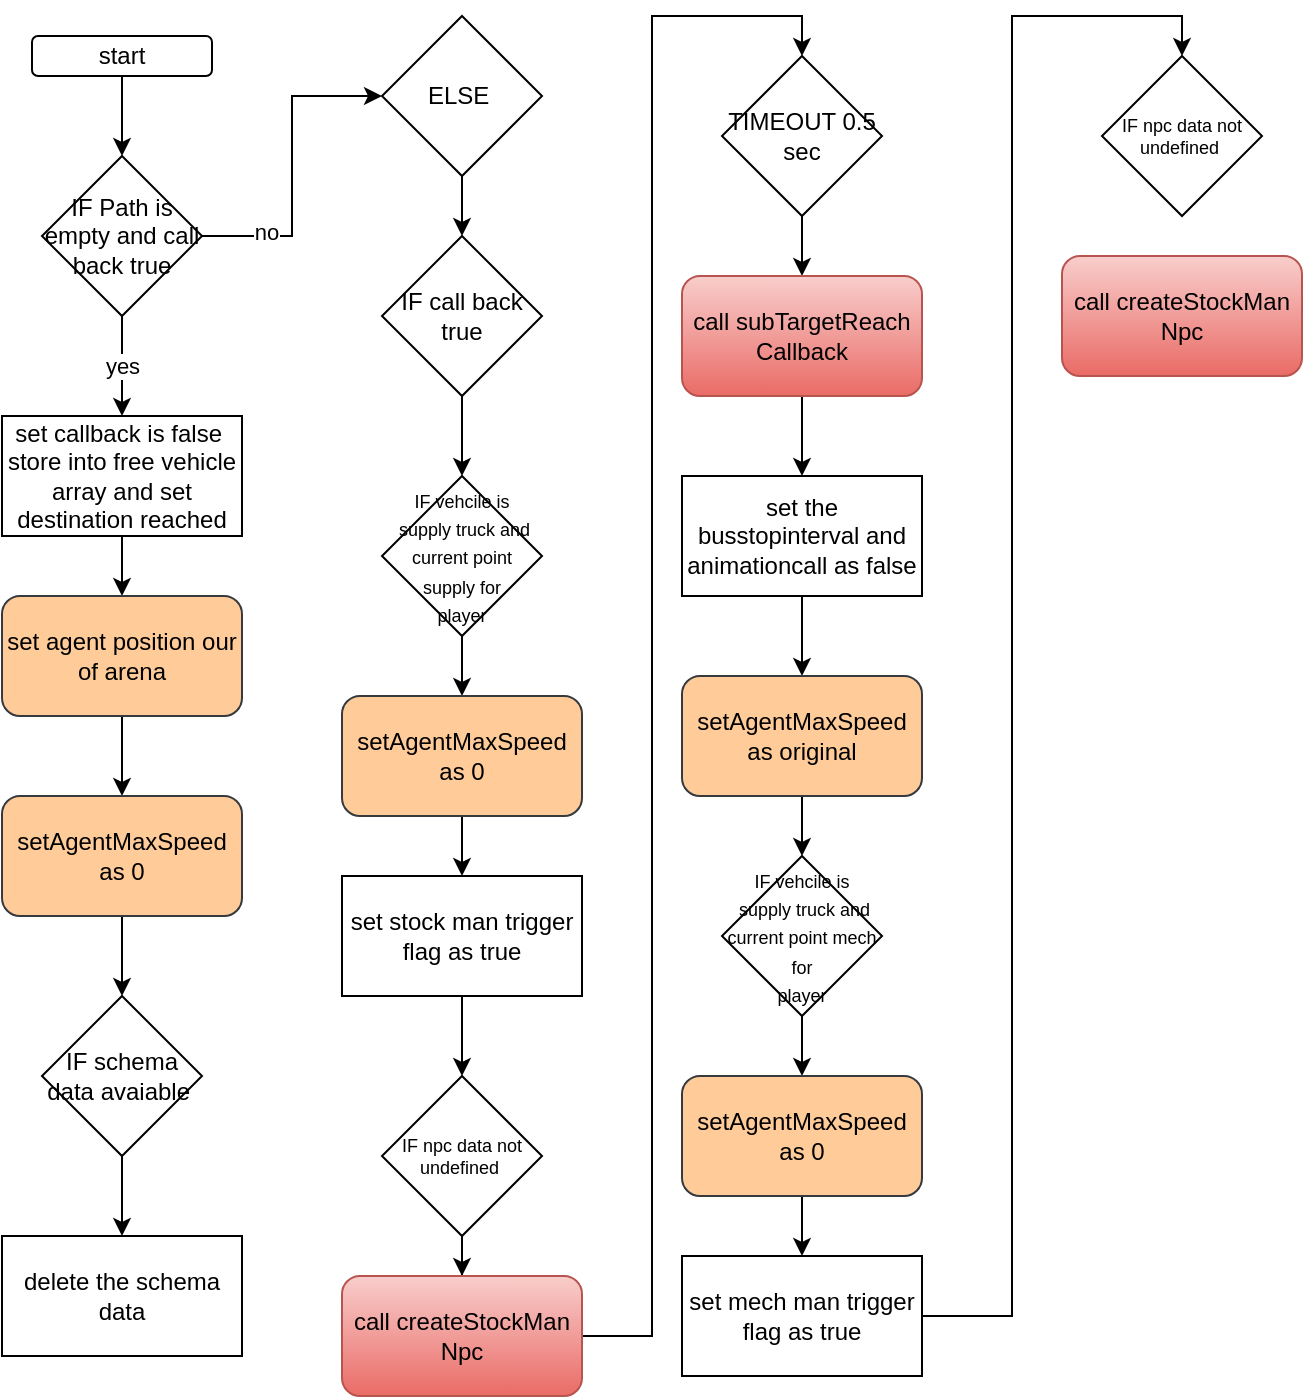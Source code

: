 <mxfile version="18.0.0" type="github">
  <diagram id="1JlEBX-Dq0l_Km1TBbqQ" name="Page-1">
    <mxGraphModel dx="1038" dy="579" grid="1" gridSize="10" guides="1" tooltips="1" connect="1" arrows="1" fold="1" page="1" pageScale="1" pageWidth="850" pageHeight="1100" math="0" shadow="0">
      <root>
        <mxCell id="0" />
        <mxCell id="1" parent="0" />
        <mxCell id="x_FvJ9ATtsSJRZwgK-KT-3" value="" style="edgeStyle=orthogonalEdgeStyle;rounded=0;orthogonalLoop=1;jettySize=auto;html=1;" parent="1" source="x_FvJ9ATtsSJRZwgK-KT-1" target="x_FvJ9ATtsSJRZwgK-KT-2" edge="1">
          <mxGeometry relative="1" as="geometry" />
        </mxCell>
        <mxCell id="x_FvJ9ATtsSJRZwgK-KT-1" value="start" style="rounded=1;whiteSpace=wrap;html=1;" parent="1" vertex="1">
          <mxGeometry x="45" y="50" width="90" height="20" as="geometry" />
        </mxCell>
        <mxCell id="x_FvJ9ATtsSJRZwgK-KT-5" value="yes" style="edgeStyle=orthogonalEdgeStyle;rounded=0;orthogonalLoop=1;jettySize=auto;html=1;" parent="1" source="x_FvJ9ATtsSJRZwgK-KT-2" target="x_FvJ9ATtsSJRZwgK-KT-4" edge="1">
          <mxGeometry relative="1" as="geometry" />
        </mxCell>
        <mxCell id="x_FvJ9ATtsSJRZwgK-KT-15" value="" style="edgeStyle=orthogonalEdgeStyle;rounded=0;orthogonalLoop=1;jettySize=auto;html=1;" parent="1" source="x_FvJ9ATtsSJRZwgK-KT-2" target="x_FvJ9ATtsSJRZwgK-KT-14" edge="1">
          <mxGeometry relative="1" as="geometry" />
        </mxCell>
        <mxCell id="x_FvJ9ATtsSJRZwgK-KT-16" value="no" style="edgeLabel;html=1;align=center;verticalAlign=middle;resizable=0;points=[];" parent="x_FvJ9ATtsSJRZwgK-KT-15" vertex="1" connectable="0">
          <mxGeometry x="-0.603" y="2" relative="1" as="geometry">
            <mxPoint as="offset" />
          </mxGeometry>
        </mxCell>
        <mxCell id="x_FvJ9ATtsSJRZwgK-KT-2" value="IF Path is empty and call back true" style="rhombus;whiteSpace=wrap;html=1;" parent="1" vertex="1">
          <mxGeometry x="50" y="110" width="80" height="80" as="geometry" />
        </mxCell>
        <mxCell id="x_FvJ9ATtsSJRZwgK-KT-7" value="" style="edgeStyle=orthogonalEdgeStyle;rounded=0;orthogonalLoop=1;jettySize=auto;html=1;" parent="1" source="x_FvJ9ATtsSJRZwgK-KT-4" target="x_FvJ9ATtsSJRZwgK-KT-6" edge="1">
          <mxGeometry relative="1" as="geometry" />
        </mxCell>
        <mxCell id="x_FvJ9ATtsSJRZwgK-KT-4" value="set callback is false&amp;nbsp;&lt;br&gt;store into free vehicle array and set destination reached" style="whiteSpace=wrap;html=1;" parent="1" vertex="1">
          <mxGeometry x="30" y="240" width="120" height="60" as="geometry" />
        </mxCell>
        <mxCell id="x_FvJ9ATtsSJRZwgK-KT-9" value="" style="edgeStyle=orthogonalEdgeStyle;rounded=0;orthogonalLoop=1;jettySize=auto;html=1;" parent="1" source="x_FvJ9ATtsSJRZwgK-KT-6" target="x_FvJ9ATtsSJRZwgK-KT-8" edge="1">
          <mxGeometry relative="1" as="geometry" />
        </mxCell>
        <mxCell id="x_FvJ9ATtsSJRZwgK-KT-6" value="set agent position our of arena" style="rounded=1;whiteSpace=wrap;html=1;fillColor=#ffcc99;strokeColor=#36393d;" parent="1" vertex="1">
          <mxGeometry x="30" y="330" width="120" height="60" as="geometry" />
        </mxCell>
        <mxCell id="x_FvJ9ATtsSJRZwgK-KT-11" value="" style="edgeStyle=orthogonalEdgeStyle;rounded=0;orthogonalLoop=1;jettySize=auto;html=1;" parent="1" source="x_FvJ9ATtsSJRZwgK-KT-8" target="x_FvJ9ATtsSJRZwgK-KT-10" edge="1">
          <mxGeometry relative="1" as="geometry" />
        </mxCell>
        <mxCell id="x_FvJ9ATtsSJRZwgK-KT-8" value="setAgentMaxSpeed as 0" style="rounded=1;whiteSpace=wrap;html=1;fillColor=#ffcc99;strokeColor=#36393d;" parent="1" vertex="1">
          <mxGeometry x="30" y="430" width="120" height="60" as="geometry" />
        </mxCell>
        <mxCell id="x_FvJ9ATtsSJRZwgK-KT-13" value="" style="edgeStyle=orthogonalEdgeStyle;rounded=0;orthogonalLoop=1;jettySize=auto;html=1;" parent="1" source="x_FvJ9ATtsSJRZwgK-KT-10" target="x_FvJ9ATtsSJRZwgK-KT-12" edge="1">
          <mxGeometry relative="1" as="geometry" />
        </mxCell>
        <mxCell id="x_FvJ9ATtsSJRZwgK-KT-10" value="IF schema data avaiable&amp;nbsp;" style="rhombus;whiteSpace=wrap;html=1;" parent="1" vertex="1">
          <mxGeometry x="50" y="530" width="80" height="80" as="geometry" />
        </mxCell>
        <mxCell id="x_FvJ9ATtsSJRZwgK-KT-12" value="delete the schema data" style="whiteSpace=wrap;html=1;" parent="1" vertex="1">
          <mxGeometry x="30" y="650" width="120" height="60" as="geometry" />
        </mxCell>
        <mxCell id="x_FvJ9ATtsSJRZwgK-KT-18" value="" style="edgeStyle=orthogonalEdgeStyle;rounded=0;orthogonalLoop=1;jettySize=auto;html=1;" parent="1" source="x_FvJ9ATtsSJRZwgK-KT-14" target="x_FvJ9ATtsSJRZwgK-KT-17" edge="1">
          <mxGeometry relative="1" as="geometry" />
        </mxCell>
        <mxCell id="x_FvJ9ATtsSJRZwgK-KT-14" value="ELSE&amp;nbsp;" style="rhombus;whiteSpace=wrap;html=1;" parent="1" vertex="1">
          <mxGeometry x="220" y="40" width="80" height="80" as="geometry" />
        </mxCell>
        <mxCell id="jKsjpBkNsCbBlwwj8ode-2" value="" style="edgeStyle=orthogonalEdgeStyle;rounded=0;orthogonalLoop=1;jettySize=auto;html=1;" edge="1" parent="1" source="x_FvJ9ATtsSJRZwgK-KT-17" target="jKsjpBkNsCbBlwwj8ode-1">
          <mxGeometry relative="1" as="geometry" />
        </mxCell>
        <mxCell id="x_FvJ9ATtsSJRZwgK-KT-17" value="IF call back true" style="rhombus;whiteSpace=wrap;html=1;" parent="1" vertex="1">
          <mxGeometry x="220" y="150" width="80" height="80" as="geometry" />
        </mxCell>
        <mxCell id="jKsjpBkNsCbBlwwj8ode-4" value="" style="edgeStyle=orthogonalEdgeStyle;rounded=0;orthogonalLoop=1;jettySize=auto;html=1;fontSize=9;" edge="1" parent="1" source="jKsjpBkNsCbBlwwj8ode-1" target="jKsjpBkNsCbBlwwj8ode-3">
          <mxGeometry relative="1" as="geometry" />
        </mxCell>
        <mxCell id="jKsjpBkNsCbBlwwj8ode-1" value="&lt;font style=&quot;font-size: 9px;&quot;&gt;IF vehcile is&lt;br&gt;&amp;nbsp;supply truck and current point supply for &lt;br&gt;player&lt;/font&gt;" style="rhombus;whiteSpace=wrap;html=1;" vertex="1" parent="1">
          <mxGeometry x="220" y="270" width="80" height="80" as="geometry" />
        </mxCell>
        <mxCell id="jKsjpBkNsCbBlwwj8ode-6" value="" style="edgeStyle=orthogonalEdgeStyle;rounded=0;orthogonalLoop=1;jettySize=auto;html=1;fontSize=9;" edge="1" parent="1" source="jKsjpBkNsCbBlwwj8ode-3" target="jKsjpBkNsCbBlwwj8ode-5">
          <mxGeometry relative="1" as="geometry" />
        </mxCell>
        <mxCell id="jKsjpBkNsCbBlwwj8ode-3" value="setAgentMaxSpeed as 0" style="rounded=1;whiteSpace=wrap;html=1;fillColor=#ffcc99;strokeColor=#36393d;" vertex="1" parent="1">
          <mxGeometry x="200" y="380" width="120" height="60" as="geometry" />
        </mxCell>
        <mxCell id="jKsjpBkNsCbBlwwj8ode-8" value="" style="edgeStyle=orthogonalEdgeStyle;rounded=0;orthogonalLoop=1;jettySize=auto;html=1;fontSize=12;" edge="1" parent="1" source="jKsjpBkNsCbBlwwj8ode-5" target="jKsjpBkNsCbBlwwj8ode-7">
          <mxGeometry relative="1" as="geometry" />
        </mxCell>
        <mxCell id="jKsjpBkNsCbBlwwj8ode-5" value="&lt;font style=&quot;font-size: 12px;&quot;&gt;set stock man trigger flag as true&lt;/font&gt;" style="rounded=0;whiteSpace=wrap;html=1;fontSize=9;" vertex="1" parent="1">
          <mxGeometry x="200" y="470" width="120" height="60" as="geometry" />
        </mxCell>
        <mxCell id="jKsjpBkNsCbBlwwj8ode-10" value="" style="edgeStyle=orthogonalEdgeStyle;rounded=0;orthogonalLoop=1;jettySize=auto;html=1;fontSize=12;" edge="1" parent="1" source="jKsjpBkNsCbBlwwj8ode-7" target="jKsjpBkNsCbBlwwj8ode-9">
          <mxGeometry relative="1" as="geometry" />
        </mxCell>
        <mxCell id="jKsjpBkNsCbBlwwj8ode-7" value="&lt;span style=&quot;color: rgba(0, 0, 0, 0); font-family: monospace; font-size: 0px; text-align: start;&quot;&gt;%3CmxGraphModel%3E%3Croot%3E%3CmxCell%20id%3D%220%22%2F%3E%3CmxCell%20id%3D%221%22%20parent%3D%220%22%2F%3E%3CmxCell%20id%3D%222%22%20value%3D%22functions%20call%22%20style%3D%22rounded%3D1%3BwhiteSpace%3Dwrap%3Bhtml%3D1%3BfillColor%3D%23f8cecc%3BgradientColor%3D%23ea6b66%3BstrokeColor%3D%23b85450%3B%22%20vertex%3D%221%22%20parent%3D%221%22%3E%3CmxGeometry%20x%3D%2210%22%20y%3D%22550%22%20width%3D%22120%22%20height%3D%2260%22%20as%3D%22geometry%22%2F%3E%3C%2FmxCell%3E%3C%2Froot%3E%3C%2FmxGraphModel%3E&lt;/span&gt;IF npc data not undefined&amp;nbsp;" style="rhombus;whiteSpace=wrap;html=1;fontSize=9;rounded=0;" vertex="1" parent="1">
          <mxGeometry x="220" y="570" width="80" height="80" as="geometry" />
        </mxCell>
        <mxCell id="jKsjpBkNsCbBlwwj8ode-12" style="edgeStyle=orthogonalEdgeStyle;rounded=0;orthogonalLoop=1;jettySize=auto;html=1;entryX=0.5;entryY=0;entryDx=0;entryDy=0;fontSize=12;" edge="1" parent="1" source="jKsjpBkNsCbBlwwj8ode-9" target="jKsjpBkNsCbBlwwj8ode-11">
          <mxGeometry relative="1" as="geometry" />
        </mxCell>
        <mxCell id="jKsjpBkNsCbBlwwj8ode-9" value="call&amp;nbsp;createStockMan&lt;br&gt;Npc" style="rounded=1;whiteSpace=wrap;html=1;fillColor=#f8cecc;gradientColor=#ea6b66;strokeColor=#b85450;" vertex="1" parent="1">
          <mxGeometry x="200" y="670" width="120" height="60" as="geometry" />
        </mxCell>
        <mxCell id="jKsjpBkNsCbBlwwj8ode-14" value="" style="edgeStyle=orthogonalEdgeStyle;rounded=0;orthogonalLoop=1;jettySize=auto;html=1;fontSize=12;" edge="1" parent="1" source="jKsjpBkNsCbBlwwj8ode-11" target="jKsjpBkNsCbBlwwj8ode-13">
          <mxGeometry relative="1" as="geometry" />
        </mxCell>
        <mxCell id="jKsjpBkNsCbBlwwj8ode-11" value="TIMEOUT 0.5 sec" style="rhombus;whiteSpace=wrap;html=1;fontSize=12;" vertex="1" parent="1">
          <mxGeometry x="390" y="60" width="80" height="80" as="geometry" />
        </mxCell>
        <mxCell id="jKsjpBkNsCbBlwwj8ode-16" value="" style="edgeStyle=orthogonalEdgeStyle;rounded=0;orthogonalLoop=1;jettySize=auto;html=1;fontSize=12;" edge="1" parent="1" source="jKsjpBkNsCbBlwwj8ode-13" target="jKsjpBkNsCbBlwwj8ode-15">
          <mxGeometry relative="1" as="geometry" />
        </mxCell>
        <mxCell id="jKsjpBkNsCbBlwwj8ode-13" value="call&amp;nbsp;subTargetReach&lt;br&gt;Callback" style="rounded=1;whiteSpace=wrap;html=1;fillColor=#f8cecc;gradientColor=#ea6b66;strokeColor=#b85450;" vertex="1" parent="1">
          <mxGeometry x="370" y="170" width="120" height="60" as="geometry" />
        </mxCell>
        <mxCell id="jKsjpBkNsCbBlwwj8ode-18" value="" style="edgeStyle=orthogonalEdgeStyle;rounded=0;orthogonalLoop=1;jettySize=auto;html=1;fontSize=12;" edge="1" parent="1" source="jKsjpBkNsCbBlwwj8ode-15" target="jKsjpBkNsCbBlwwj8ode-17">
          <mxGeometry relative="1" as="geometry" />
        </mxCell>
        <mxCell id="jKsjpBkNsCbBlwwj8ode-15" value="set the busstopinterval and animationcall as false" style="rounded=0;whiteSpace=wrap;html=1;fontSize=12;" vertex="1" parent="1">
          <mxGeometry x="370" y="270" width="120" height="60" as="geometry" />
        </mxCell>
        <mxCell id="jKsjpBkNsCbBlwwj8ode-20" value="" style="edgeStyle=orthogonalEdgeStyle;rounded=0;orthogonalLoop=1;jettySize=auto;html=1;fontSize=12;" edge="1" parent="1" source="jKsjpBkNsCbBlwwj8ode-17" target="jKsjpBkNsCbBlwwj8ode-19">
          <mxGeometry relative="1" as="geometry" />
        </mxCell>
        <mxCell id="jKsjpBkNsCbBlwwj8ode-17" value="setAgentMaxSpeed as original" style="rounded=1;whiteSpace=wrap;html=1;fillColor=#ffcc99;strokeColor=#36393d;" vertex="1" parent="1">
          <mxGeometry x="370" y="370" width="120" height="60" as="geometry" />
        </mxCell>
        <mxCell id="jKsjpBkNsCbBlwwj8ode-22" value="" style="edgeStyle=orthogonalEdgeStyle;rounded=0;orthogonalLoop=1;jettySize=auto;html=1;fontSize=12;" edge="1" parent="1" source="jKsjpBkNsCbBlwwj8ode-19" target="jKsjpBkNsCbBlwwj8ode-21">
          <mxGeometry relative="1" as="geometry" />
        </mxCell>
        <mxCell id="jKsjpBkNsCbBlwwj8ode-19" value="&lt;font style=&quot;font-size: 9px;&quot;&gt;IF vehcile is&lt;br&gt;&amp;nbsp;supply truck and current point mech for &lt;br&gt;player&lt;/font&gt;" style="rhombus;whiteSpace=wrap;html=1;" vertex="1" parent="1">
          <mxGeometry x="390" y="460" width="80" height="80" as="geometry" />
        </mxCell>
        <mxCell id="jKsjpBkNsCbBlwwj8ode-24" value="" style="edgeStyle=orthogonalEdgeStyle;rounded=0;orthogonalLoop=1;jettySize=auto;html=1;fontSize=12;" edge="1" parent="1" source="jKsjpBkNsCbBlwwj8ode-21" target="jKsjpBkNsCbBlwwj8ode-23">
          <mxGeometry relative="1" as="geometry" />
        </mxCell>
        <mxCell id="jKsjpBkNsCbBlwwj8ode-21" value="setAgentMaxSpeed as 0" style="rounded=1;whiteSpace=wrap;html=1;fillColor=#ffcc99;strokeColor=#36393d;" vertex="1" parent="1">
          <mxGeometry x="370" y="570" width="120" height="60" as="geometry" />
        </mxCell>
        <mxCell id="jKsjpBkNsCbBlwwj8ode-27" style="edgeStyle=orthogonalEdgeStyle;rounded=0;orthogonalLoop=1;jettySize=auto;html=1;entryX=0.5;entryY=0;entryDx=0;entryDy=0;fontSize=12;" edge="1" parent="1" source="jKsjpBkNsCbBlwwj8ode-23" target="jKsjpBkNsCbBlwwj8ode-25">
          <mxGeometry relative="1" as="geometry" />
        </mxCell>
        <mxCell id="jKsjpBkNsCbBlwwj8ode-23" value="&lt;font style=&quot;font-size: 12px;&quot;&gt;set mech man trigger flag as true&lt;/font&gt;" style="rounded=0;whiteSpace=wrap;html=1;fontSize=9;" vertex="1" parent="1">
          <mxGeometry x="370" y="660" width="120" height="60" as="geometry" />
        </mxCell>
        <mxCell id="jKsjpBkNsCbBlwwj8ode-25" value="&lt;span style=&quot;color: rgba(0, 0, 0, 0); font-family: monospace; font-size: 0px; text-align: start;&quot;&gt;%3CmxGraphModel%3E%3Croot%3E%3CmxCell%20id%3D%220%22%2F%3E%3CmxCell%20id%3D%221%22%20parent%3D%220%22%2F%3E%3CmxCell%20id%3D%222%22%20value%3D%22functions%20call%22%20style%3D%22rounded%3D1%3BwhiteSpace%3Dwrap%3Bhtml%3D1%3BfillColor%3D%23f8cecc%3BgradientColor%3D%23ea6b66%3BstrokeColor%3D%23b85450%3B%22%20vertex%3D%221%22%20parent%3D%221%22%3E%3CmxGeometry%20x%3D%2210%22%20y%3D%22550%22%20width%3D%22120%22%20height%3D%2260%22%20as%3D%22geometry%22%2F%3E%3C%2FmxCell%3E%3C%2Froot%3E%3C%2FmxGraphModel%3E&lt;/span&gt;IF npc data not undefined&amp;nbsp;" style="rhombus;whiteSpace=wrap;html=1;fontSize=9;rounded=0;" vertex="1" parent="1">
          <mxGeometry x="580" y="60" width="80" height="80" as="geometry" />
        </mxCell>
        <mxCell id="jKsjpBkNsCbBlwwj8ode-26" value="call&amp;nbsp;createStockMan&lt;br&gt;Npc" style="rounded=1;whiteSpace=wrap;html=1;fillColor=#f8cecc;gradientColor=#ea6b66;strokeColor=#b85450;" vertex="1" parent="1">
          <mxGeometry x="560" y="160" width="120" height="60" as="geometry" />
        </mxCell>
      </root>
    </mxGraphModel>
  </diagram>
</mxfile>
